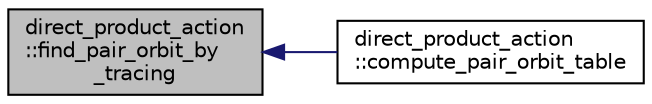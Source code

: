 digraph "direct_product_action::find_pair_orbit_by_tracing"
{
  edge [fontname="Helvetica",fontsize="10",labelfontname="Helvetica",labelfontsize="10"];
  node [fontname="Helvetica",fontsize="10",shape=record];
  rankdir="LR";
  Node151 [label="direct_product_action\l::find_pair_orbit_by\l_tracing",height=0.2,width=0.4,color="black", fillcolor="grey75", style="filled", fontcolor="black"];
  Node151 -> Node152 [dir="back",color="midnightblue",fontsize="10",style="solid",fontname="Helvetica"];
  Node152 [label="direct_product_action\l::compute_pair_orbit_table",height=0.2,width=0.4,color="black", fillcolor="white", style="filled",URL="$d3/d78/classdirect__product__action.html#a063c1776ec314fa1667db88a19cc7878"];
}
